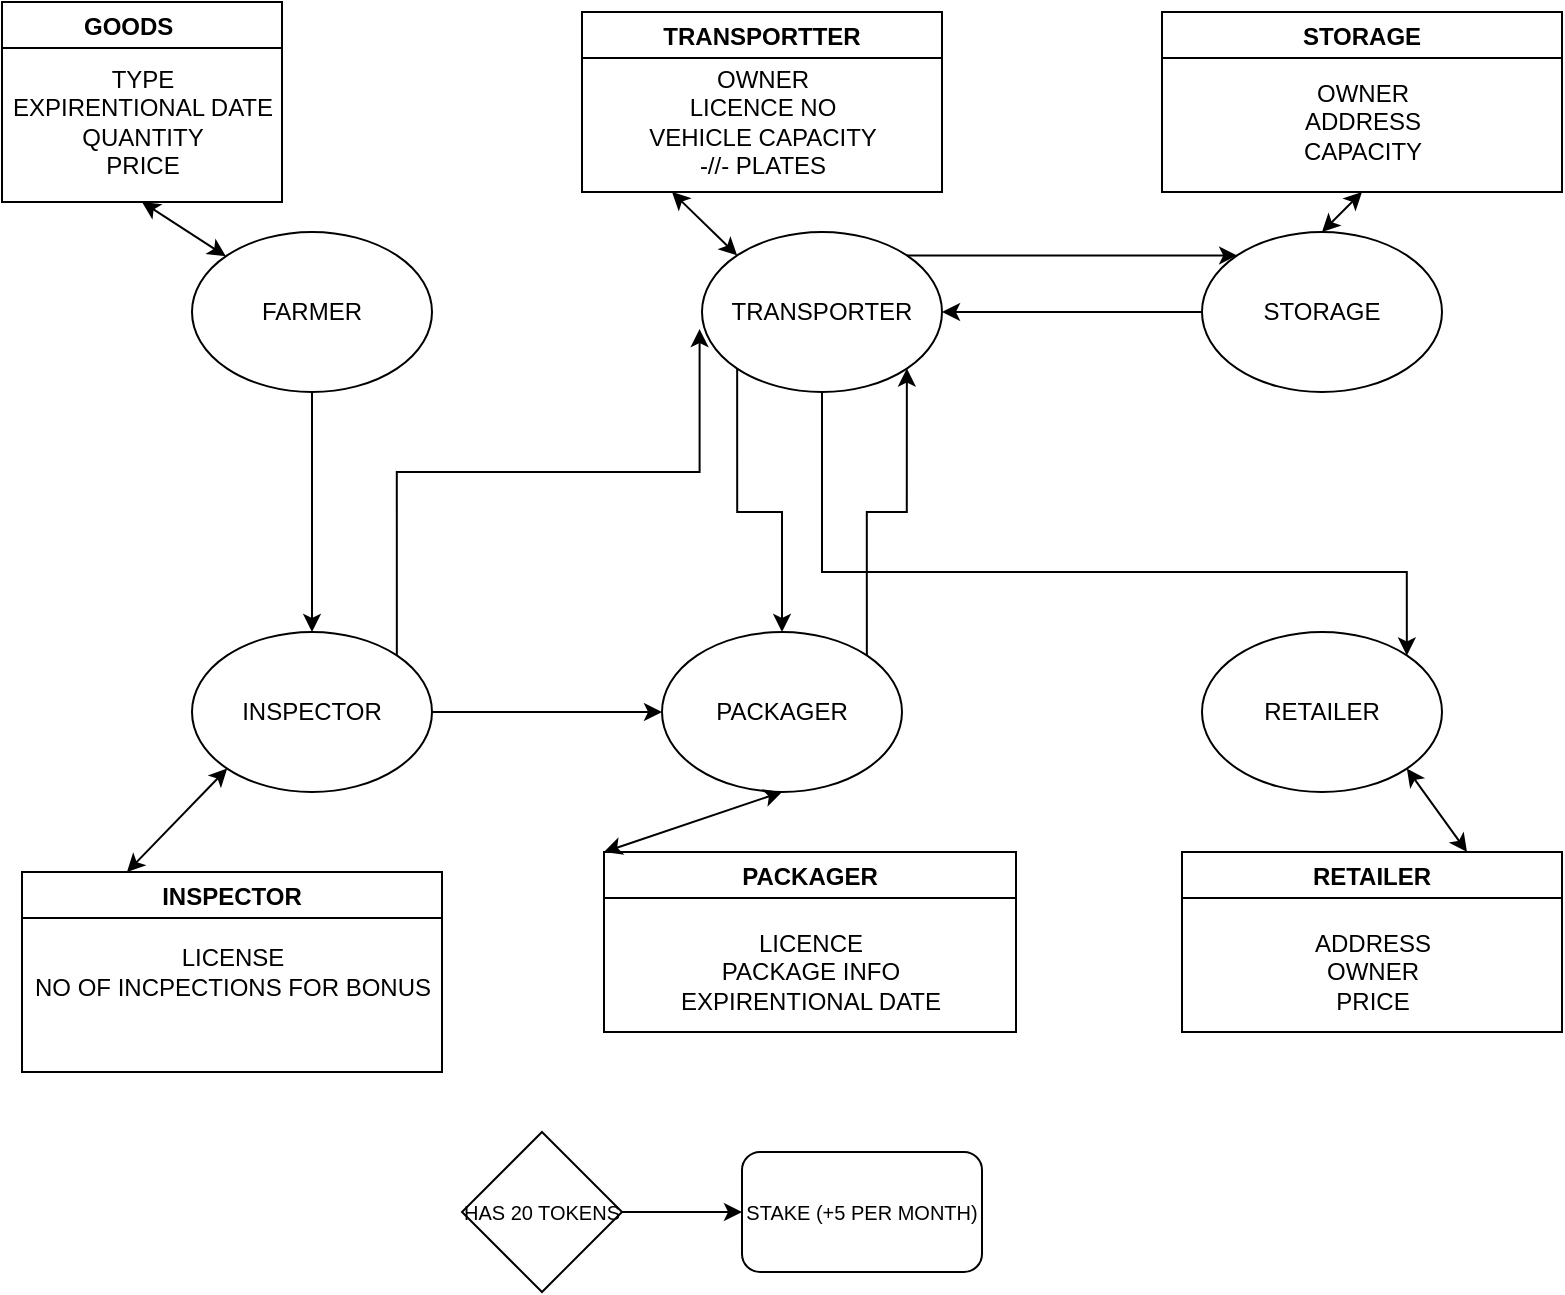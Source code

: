 <mxfile version="15.9.4" type="github">
  <diagram id="C5RBs43oDa-KdzZeNtuy" name="Page-1">
    <mxGraphModel dx="1673" dy="875" grid="1" gridSize="10" guides="1" tooltips="1" connect="1" arrows="1" fold="1" page="1" pageScale="1" pageWidth="827" pageHeight="1169" math="0" shadow="0">
      <root>
        <mxCell id="WIyWlLk6GJQsqaUBKTNV-0" />
        <mxCell id="WIyWlLk6GJQsqaUBKTNV-1" parent="WIyWlLk6GJQsqaUBKTNV-0" />
        <mxCell id="Mbk-LU-rweTJqgh03F9p-36" style="edgeStyle=orthogonalEdgeStyle;rounded=0;orthogonalLoop=1;jettySize=auto;html=1;exitX=1;exitY=0.5;exitDx=0;exitDy=0;entryX=0;entryY=0.5;entryDx=0;entryDy=0;fontSize=10;" parent="WIyWlLk6GJQsqaUBKTNV-1" source="Mbk-LU-rweTJqgh03F9p-32" target="Mbk-LU-rweTJqgh03F9p-35" edge="1">
          <mxGeometry relative="1" as="geometry" />
        </mxCell>
        <mxCell id="Mbk-LU-rweTJqgh03F9p-32" value="HAS 20 TOKENS" style="rhombus;whiteSpace=wrap;html=1;fontSize=10;" parent="WIyWlLk6GJQsqaUBKTNV-1" vertex="1">
          <mxGeometry x="240" y="570" width="80" height="80" as="geometry" />
        </mxCell>
        <mxCell id="Mbk-LU-rweTJqgh03F9p-35" value="STAKE (+5 PER MONTH)" style="rounded=1;whiteSpace=wrap;html=1;fontSize=10;" parent="WIyWlLk6GJQsqaUBKTNV-1" vertex="1">
          <mxGeometry x="380" y="580" width="120" height="60" as="geometry" />
        </mxCell>
        <mxCell id="LdCLL1ELYg_sTMJgc6fd-52" style="edgeStyle=orthogonalEdgeStyle;rounded=0;orthogonalLoop=1;jettySize=auto;html=1;exitX=1;exitY=0;exitDx=0;exitDy=0;entryX=1;entryY=1;entryDx=0;entryDy=0;" edge="1" parent="WIyWlLk6GJQsqaUBKTNV-1" source="LdCLL1ELYg_sTMJgc6fd-2" target="LdCLL1ELYg_sTMJgc6fd-6">
          <mxGeometry relative="1" as="geometry" />
        </mxCell>
        <mxCell id="LdCLL1ELYg_sTMJgc6fd-2" value="PACKAGER" style="ellipse;whiteSpace=wrap;html=1;" vertex="1" parent="WIyWlLk6GJQsqaUBKTNV-1">
          <mxGeometry x="340" y="320" width="120" height="80" as="geometry" />
        </mxCell>
        <mxCell id="LdCLL1ELYg_sTMJgc6fd-3" value="RETAILER" style="ellipse;whiteSpace=wrap;html=1;" vertex="1" parent="WIyWlLk6GJQsqaUBKTNV-1">
          <mxGeometry x="610" y="320" width="120" height="80" as="geometry" />
        </mxCell>
        <mxCell id="LdCLL1ELYg_sTMJgc6fd-46" style="edgeStyle=orthogonalEdgeStyle;rounded=0;orthogonalLoop=1;jettySize=auto;html=1;exitX=1;exitY=0.5;exitDx=0;exitDy=0;entryX=0;entryY=0.5;entryDx=0;entryDy=0;" edge="1" parent="WIyWlLk6GJQsqaUBKTNV-1" source="LdCLL1ELYg_sTMJgc6fd-4" target="LdCLL1ELYg_sTMJgc6fd-2">
          <mxGeometry relative="1" as="geometry" />
        </mxCell>
        <mxCell id="LdCLL1ELYg_sTMJgc6fd-50" style="edgeStyle=orthogonalEdgeStyle;rounded=0;orthogonalLoop=1;jettySize=auto;html=1;exitX=1;exitY=0;exitDx=0;exitDy=0;entryX=-0.01;entryY=0.607;entryDx=0;entryDy=0;entryPerimeter=0;" edge="1" parent="WIyWlLk6GJQsqaUBKTNV-1" source="LdCLL1ELYg_sTMJgc6fd-4" target="LdCLL1ELYg_sTMJgc6fd-6">
          <mxGeometry relative="1" as="geometry">
            <Array as="points">
              <mxPoint x="207" y="240" />
              <mxPoint x="359" y="240" />
            </Array>
          </mxGeometry>
        </mxCell>
        <mxCell id="LdCLL1ELYg_sTMJgc6fd-4" value="INSPECTOR" style="ellipse;whiteSpace=wrap;html=1;" vertex="1" parent="WIyWlLk6GJQsqaUBKTNV-1">
          <mxGeometry x="105" y="320" width="120" height="80" as="geometry" />
        </mxCell>
        <mxCell id="LdCLL1ELYg_sTMJgc6fd-48" style="edgeStyle=orthogonalEdgeStyle;rounded=0;orthogonalLoop=1;jettySize=auto;html=1;exitX=0;exitY=0.5;exitDx=0;exitDy=0;entryX=1;entryY=0.5;entryDx=0;entryDy=0;" edge="1" parent="WIyWlLk6GJQsqaUBKTNV-1" source="LdCLL1ELYg_sTMJgc6fd-5" target="LdCLL1ELYg_sTMJgc6fd-6">
          <mxGeometry relative="1" as="geometry" />
        </mxCell>
        <mxCell id="LdCLL1ELYg_sTMJgc6fd-5" value="STORAGE" style="ellipse;whiteSpace=wrap;html=1;" vertex="1" parent="WIyWlLk6GJQsqaUBKTNV-1">
          <mxGeometry x="610" y="120" width="120" height="80" as="geometry" />
        </mxCell>
        <mxCell id="LdCLL1ELYg_sTMJgc6fd-49" style="edgeStyle=orthogonalEdgeStyle;rounded=0;orthogonalLoop=1;jettySize=auto;html=1;exitX=0.5;exitY=1;exitDx=0;exitDy=0;entryX=1;entryY=0;entryDx=0;entryDy=0;" edge="1" parent="WIyWlLk6GJQsqaUBKTNV-1" source="LdCLL1ELYg_sTMJgc6fd-6" target="LdCLL1ELYg_sTMJgc6fd-3">
          <mxGeometry relative="1" as="geometry">
            <Array as="points">
              <mxPoint x="420" y="290" />
              <mxPoint x="712" y="290" />
            </Array>
          </mxGeometry>
        </mxCell>
        <mxCell id="LdCLL1ELYg_sTMJgc6fd-51" style="edgeStyle=orthogonalEdgeStyle;rounded=0;orthogonalLoop=1;jettySize=auto;html=1;exitX=0;exitY=1;exitDx=0;exitDy=0;" edge="1" parent="WIyWlLk6GJQsqaUBKTNV-1" source="LdCLL1ELYg_sTMJgc6fd-6" target="LdCLL1ELYg_sTMJgc6fd-2">
          <mxGeometry relative="1" as="geometry" />
        </mxCell>
        <mxCell id="LdCLL1ELYg_sTMJgc6fd-53" style="edgeStyle=orthogonalEdgeStyle;rounded=0;orthogonalLoop=1;jettySize=auto;html=1;exitX=1;exitY=0;exitDx=0;exitDy=0;entryX=0;entryY=0;entryDx=0;entryDy=0;" edge="1" parent="WIyWlLk6GJQsqaUBKTNV-1" source="LdCLL1ELYg_sTMJgc6fd-6" target="LdCLL1ELYg_sTMJgc6fd-5">
          <mxGeometry relative="1" as="geometry" />
        </mxCell>
        <mxCell id="LdCLL1ELYg_sTMJgc6fd-6" value="TRANSPORTER" style="ellipse;whiteSpace=wrap;html=1;" vertex="1" parent="WIyWlLk6GJQsqaUBKTNV-1">
          <mxGeometry x="360" y="120" width="120" height="80" as="geometry" />
        </mxCell>
        <mxCell id="LdCLL1ELYg_sTMJgc6fd-42" style="edgeStyle=orthogonalEdgeStyle;rounded=0;orthogonalLoop=1;jettySize=auto;html=1;exitX=0.5;exitY=1;exitDx=0;exitDy=0;entryX=0.5;entryY=0;entryDx=0;entryDy=0;" edge="1" parent="WIyWlLk6GJQsqaUBKTNV-1" source="LdCLL1ELYg_sTMJgc6fd-7" target="LdCLL1ELYg_sTMJgc6fd-4">
          <mxGeometry relative="1" as="geometry" />
        </mxCell>
        <mxCell id="LdCLL1ELYg_sTMJgc6fd-7" value="&lt;div&gt;FARMER&lt;/div&gt;" style="ellipse;whiteSpace=wrap;html=1;" vertex="1" parent="WIyWlLk6GJQsqaUBKTNV-1">
          <mxGeometry x="105" y="120" width="120" height="80" as="geometry" />
        </mxCell>
        <mxCell id="LdCLL1ELYg_sTMJgc6fd-15" value="" style="endArrow=classic;startArrow=classic;html=1;rounded=0;exitX=0.5;exitY=1;exitDx=0;exitDy=0;" edge="1" parent="WIyWlLk6GJQsqaUBKTNV-1" source="LdCLL1ELYg_sTMJgc6fd-17" target="LdCLL1ELYg_sTMJgc6fd-7">
          <mxGeometry width="50" height="50" relative="1" as="geometry">
            <mxPoint x="125" y="70" as="sourcePoint" />
            <mxPoint x="380" y="280" as="targetPoint" />
          </mxGeometry>
        </mxCell>
        <mxCell id="LdCLL1ELYg_sTMJgc6fd-17" value="GOODS    " style="swimlane;" vertex="1" parent="WIyWlLk6GJQsqaUBKTNV-1">
          <mxGeometry x="10" y="5" width="140" height="100" as="geometry">
            <mxRectangle x="60" y="30" width="90" height="23" as="alternateBounds" />
          </mxGeometry>
        </mxCell>
        <mxCell id="LdCLL1ELYg_sTMJgc6fd-18" value="&lt;div&gt;TYPE&lt;/div&gt;&lt;div&gt;EXPIRENTIONAL DATE&lt;/div&gt;&lt;div&gt;QUANTITY&lt;/div&gt;&lt;div&gt;PRICE&lt;br&gt;&lt;/div&gt;" style="text;html=1;align=center;verticalAlign=middle;resizable=0;points=[];autosize=1;strokeColor=none;fillColor=none;" vertex="1" parent="LdCLL1ELYg_sTMJgc6fd-17">
          <mxGeometry y="30" width="140" height="60" as="geometry" />
        </mxCell>
        <mxCell id="LdCLL1ELYg_sTMJgc6fd-23" value="TRANSPORTTER" style="swimlane;" vertex="1" parent="WIyWlLk6GJQsqaUBKTNV-1">
          <mxGeometry x="300" y="10" width="180" height="90" as="geometry" />
        </mxCell>
        <mxCell id="LdCLL1ELYg_sTMJgc6fd-24" value="&lt;div&gt;&lt;div&gt;&lt;br&gt;&lt;/div&gt;&lt;div&gt;&lt;br&gt;&lt;/div&gt;&lt;div&gt;OWNER&lt;/div&gt;&lt;div&gt;LICENCE NO&lt;/div&gt;&lt;/div&gt;&lt;div&gt;VEHICLE CAPACITY&lt;/div&gt;&lt;div&gt;-//- PLATES&lt;/div&gt;&lt;div&gt;&lt;br&gt;&lt;/div&gt;&lt;div&gt;&lt;br&gt;&lt;/div&gt;" style="text;html=1;align=center;verticalAlign=middle;resizable=0;points=[];autosize=1;strokeColor=none;fillColor=none;" vertex="1" parent="LdCLL1ELYg_sTMJgc6fd-23">
          <mxGeometry x="25" y="-5" width="130" height="120" as="geometry" />
        </mxCell>
        <mxCell id="LdCLL1ELYg_sTMJgc6fd-25" value="" style="endArrow=classic;startArrow=classic;html=1;rounded=0;exitX=0;exitY=0;exitDx=0;exitDy=0;entryX=0.25;entryY=1;entryDx=0;entryDy=0;" edge="1" parent="WIyWlLk6GJQsqaUBKTNV-1" source="LdCLL1ELYg_sTMJgc6fd-6" target="LdCLL1ELYg_sTMJgc6fd-23">
          <mxGeometry width="50" height="50" relative="1" as="geometry">
            <mxPoint x="330" y="330" as="sourcePoint" />
            <mxPoint x="380" y="280" as="targetPoint" />
          </mxGeometry>
        </mxCell>
        <mxCell id="LdCLL1ELYg_sTMJgc6fd-26" value="STORAGE" style="swimlane;" vertex="1" parent="WIyWlLk6GJQsqaUBKTNV-1">
          <mxGeometry x="590" y="10" width="200" height="90" as="geometry" />
        </mxCell>
        <mxCell id="LdCLL1ELYg_sTMJgc6fd-28" value="&lt;div&gt;OWNER&lt;/div&gt;&lt;div&gt;ADDRESS&lt;/div&gt;&lt;div&gt;CAPACITY&lt;br&gt;&lt;/div&gt;" style="text;html=1;align=center;verticalAlign=middle;resizable=0;points=[];autosize=1;strokeColor=none;fillColor=none;" vertex="1" parent="LdCLL1ELYg_sTMJgc6fd-26">
          <mxGeometry x="65" y="30" width="70" height="50" as="geometry" />
        </mxCell>
        <mxCell id="LdCLL1ELYg_sTMJgc6fd-29" value="" style="endArrow=classic;startArrow=classic;html=1;rounded=0;exitX=0.5;exitY=0;exitDx=0;exitDy=0;entryX=0.5;entryY=1;entryDx=0;entryDy=0;" edge="1" parent="WIyWlLk6GJQsqaUBKTNV-1" source="LdCLL1ELYg_sTMJgc6fd-5" target="LdCLL1ELYg_sTMJgc6fd-26">
          <mxGeometry width="50" height="50" relative="1" as="geometry">
            <mxPoint x="330" y="330" as="sourcePoint" />
            <mxPoint x="380" y="280" as="targetPoint" />
          </mxGeometry>
        </mxCell>
        <mxCell id="LdCLL1ELYg_sTMJgc6fd-32" value="INSPECTOR" style="swimlane;" vertex="1" parent="WIyWlLk6GJQsqaUBKTNV-1">
          <mxGeometry x="20" y="440" width="210" height="100" as="geometry" />
        </mxCell>
        <mxCell id="LdCLL1ELYg_sTMJgc6fd-33" value="&lt;div&gt;LICENSE&lt;/div&gt;&lt;div&gt;NO OF INCPECTIONS FOR BONUS&lt;br&gt;&lt;/div&gt;" style="text;html=1;align=center;verticalAlign=middle;resizable=0;points=[];autosize=1;strokeColor=none;fillColor=none;" vertex="1" parent="LdCLL1ELYg_sTMJgc6fd-32">
          <mxGeometry y="35" width="210" height="30" as="geometry" />
        </mxCell>
        <mxCell id="LdCLL1ELYg_sTMJgc6fd-34" value="" style="endArrow=classic;startArrow=classic;html=1;rounded=0;exitX=0;exitY=1;exitDx=0;exitDy=0;entryX=0.25;entryY=0;entryDx=0;entryDy=0;" edge="1" parent="WIyWlLk6GJQsqaUBKTNV-1" source="LdCLL1ELYg_sTMJgc6fd-4" target="LdCLL1ELYg_sTMJgc6fd-32">
          <mxGeometry width="50" height="50" relative="1" as="geometry">
            <mxPoint x="330" y="330" as="sourcePoint" />
            <mxPoint x="380" y="280" as="targetPoint" />
          </mxGeometry>
        </mxCell>
        <mxCell id="LdCLL1ELYg_sTMJgc6fd-35" value="PACKAGER" style="swimlane;" vertex="1" parent="WIyWlLk6GJQsqaUBKTNV-1">
          <mxGeometry x="311" y="430" width="206" height="90" as="geometry" />
        </mxCell>
        <mxCell id="LdCLL1ELYg_sTMJgc6fd-36" value="&lt;div&gt;LICENCE&lt;/div&gt;&lt;div&gt;PACKAGE INFO&lt;/div&gt;&lt;div&gt;EXPIRENTIONAL DATE&lt;br&gt;&lt;/div&gt;" style="text;html=1;align=center;verticalAlign=middle;resizable=0;points=[];autosize=1;strokeColor=none;fillColor=none;" vertex="1" parent="LdCLL1ELYg_sTMJgc6fd-35">
          <mxGeometry x="33" y="35" width="140" height="50" as="geometry" />
        </mxCell>
        <mxCell id="LdCLL1ELYg_sTMJgc6fd-37" value="" style="endArrow=classic;startArrow=classic;html=1;rounded=0;exitX=0;exitY=0;exitDx=0;exitDy=0;entryX=0.5;entryY=1;entryDx=0;entryDy=0;" edge="1" parent="WIyWlLk6GJQsqaUBKTNV-1" source="LdCLL1ELYg_sTMJgc6fd-35" target="LdCLL1ELYg_sTMJgc6fd-2">
          <mxGeometry width="50" height="50" relative="1" as="geometry">
            <mxPoint x="330" y="330" as="sourcePoint" />
            <mxPoint x="380" y="280" as="targetPoint" />
          </mxGeometry>
        </mxCell>
        <mxCell id="LdCLL1ELYg_sTMJgc6fd-38" value="RETAILER" style="swimlane;" vertex="1" parent="WIyWlLk6GJQsqaUBKTNV-1">
          <mxGeometry x="600" y="430" width="190" height="90" as="geometry" />
        </mxCell>
        <mxCell id="LdCLL1ELYg_sTMJgc6fd-39" value="&lt;div&gt;ADDRESS&lt;/div&gt;&lt;div&gt;OWNER&lt;/div&gt;&lt;div&gt;PRICE&lt;br&gt;&lt;/div&gt;" style="text;html=1;align=center;verticalAlign=middle;resizable=0;points=[];autosize=1;strokeColor=none;fillColor=none;" vertex="1" parent="LdCLL1ELYg_sTMJgc6fd-38">
          <mxGeometry x="60" y="35" width="70" height="50" as="geometry" />
        </mxCell>
        <mxCell id="LdCLL1ELYg_sTMJgc6fd-40" value="" style="endArrow=classic;startArrow=classic;html=1;rounded=0;exitX=0.75;exitY=0;exitDx=0;exitDy=0;entryX=1;entryY=1;entryDx=0;entryDy=0;" edge="1" parent="WIyWlLk6GJQsqaUBKTNV-1" source="LdCLL1ELYg_sTMJgc6fd-38" target="LdCLL1ELYg_sTMJgc6fd-3">
          <mxGeometry width="50" height="50" relative="1" as="geometry">
            <mxPoint x="330" y="330" as="sourcePoint" />
            <mxPoint x="380" y="280" as="targetPoint" />
          </mxGeometry>
        </mxCell>
      </root>
    </mxGraphModel>
  </diagram>
</mxfile>
